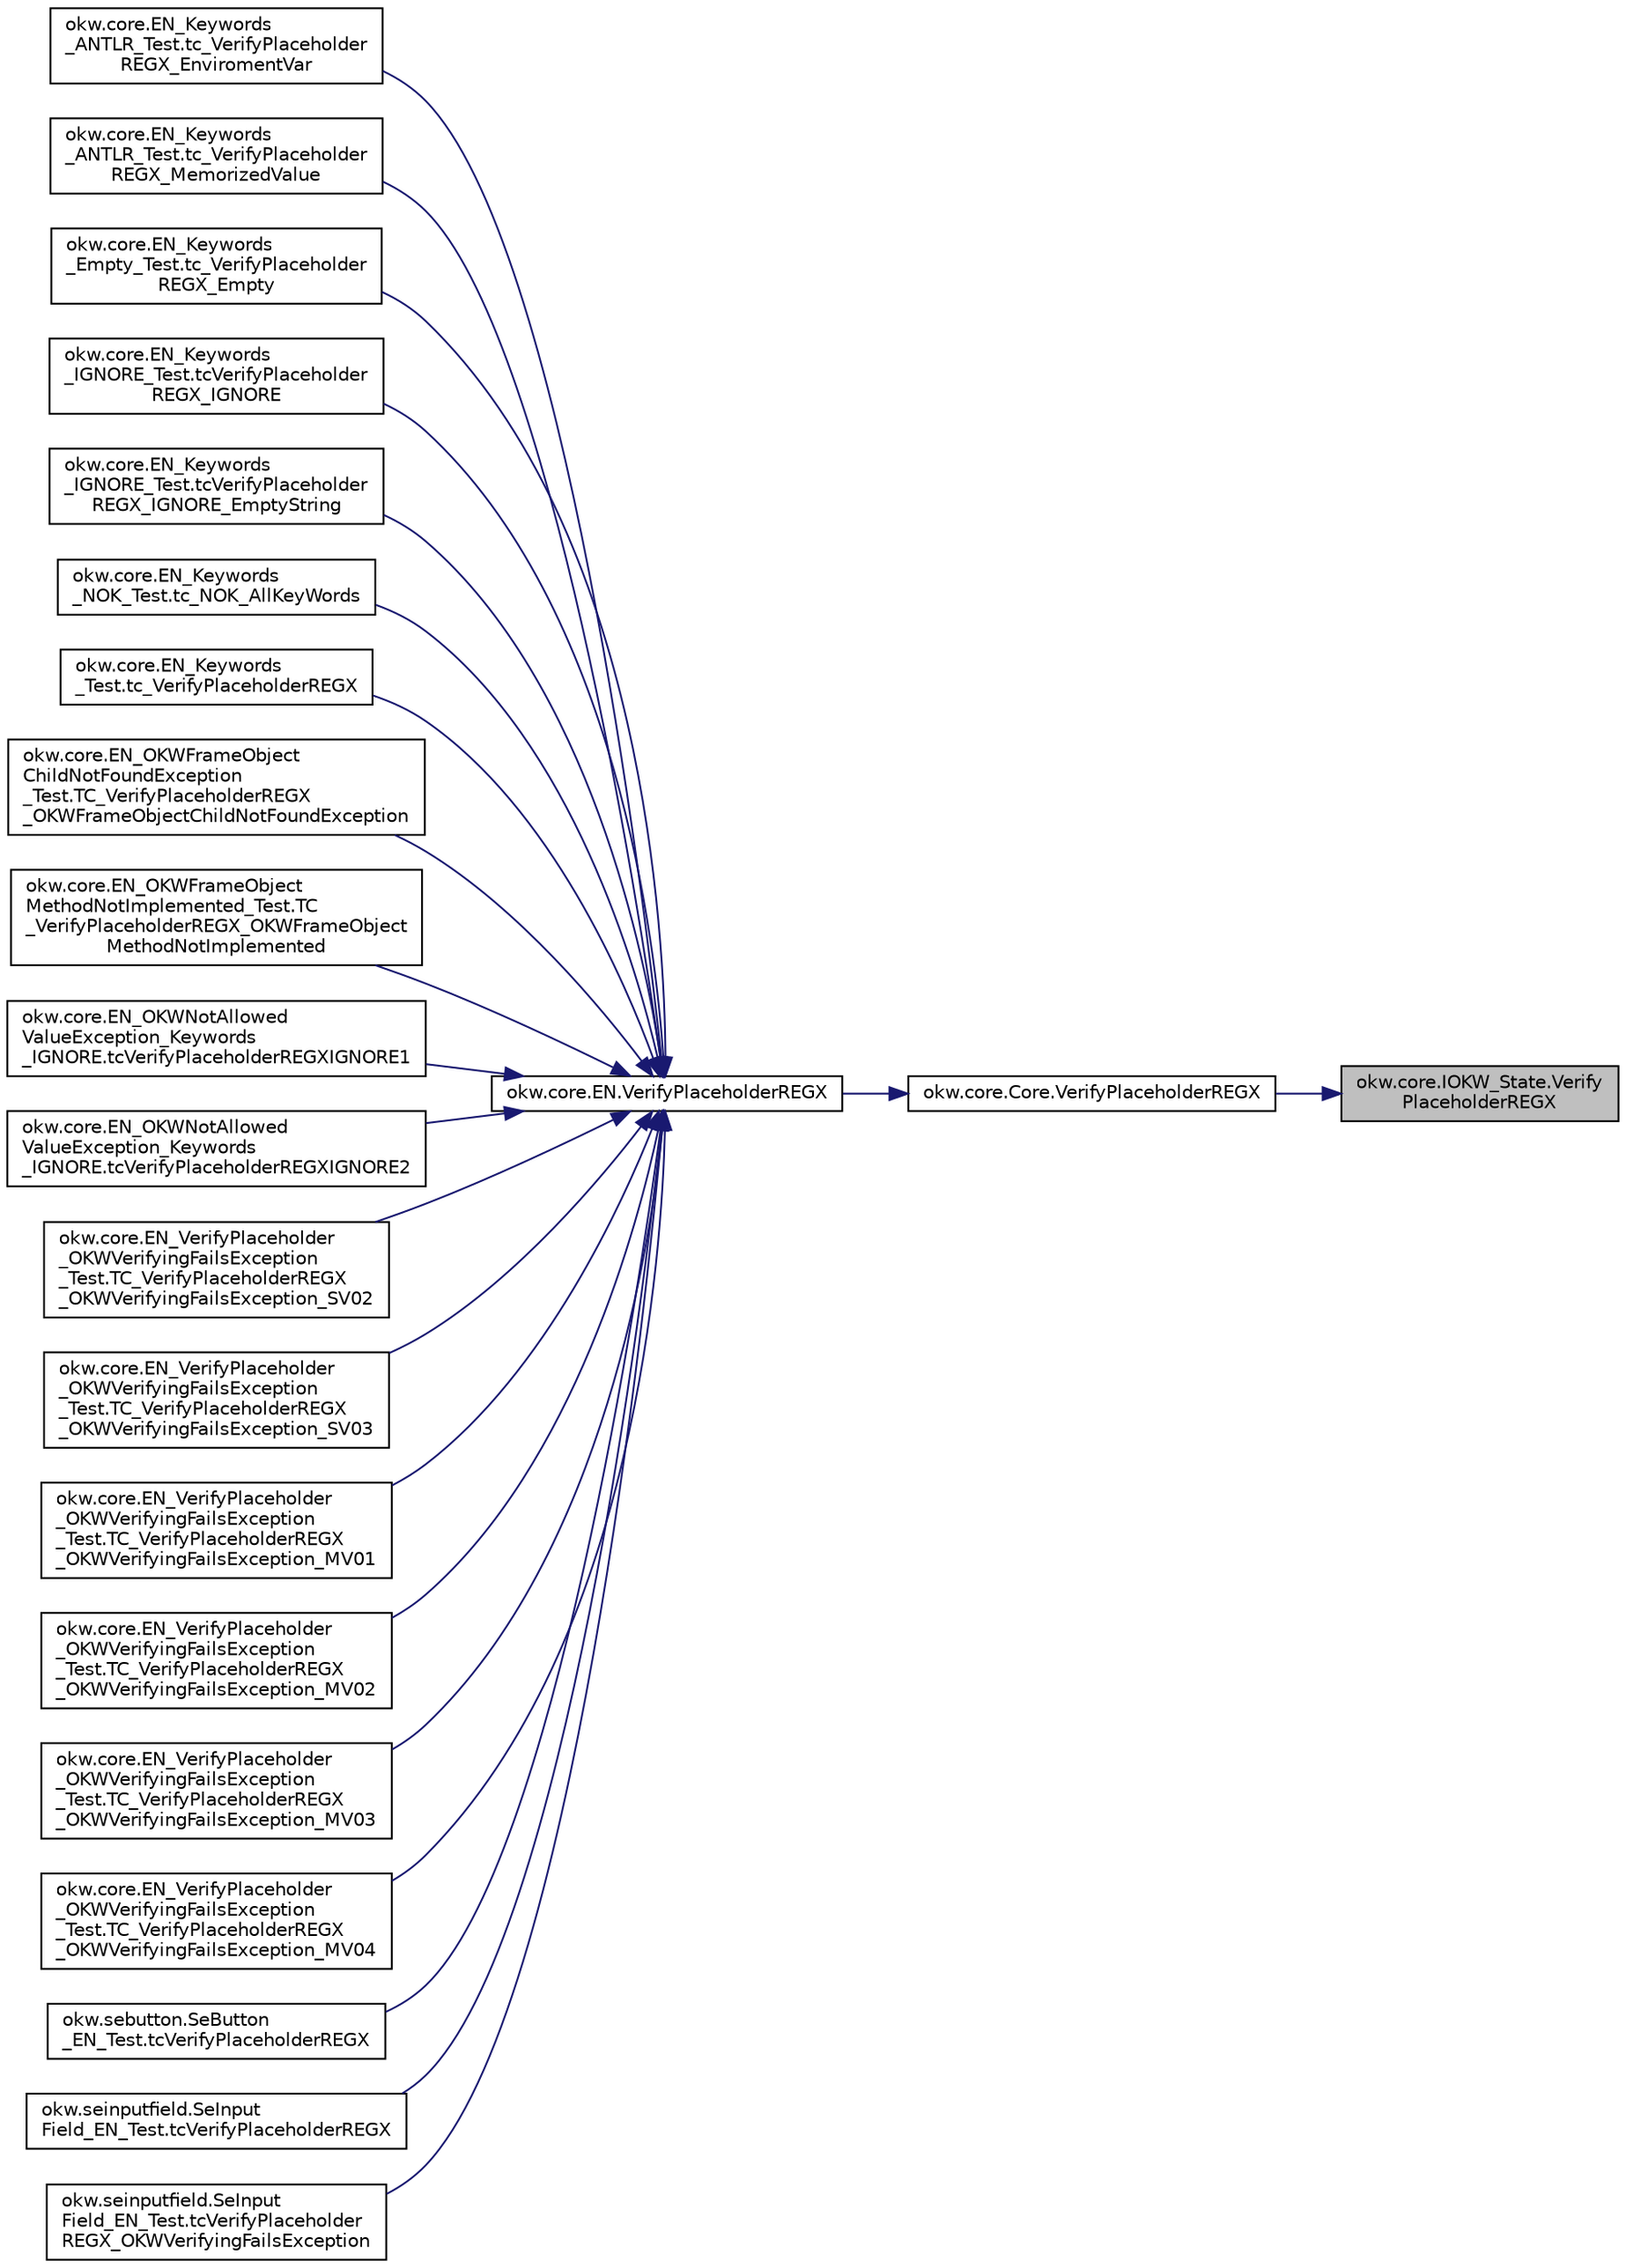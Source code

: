 digraph "okw.core.IOKW_State.VerifyPlaceholderREGX"
{
 // INTERACTIVE_SVG=YES
 // LATEX_PDF_SIZE
  edge [fontname="Helvetica",fontsize="10",labelfontname="Helvetica",labelfontsize="10"];
  node [fontname="Helvetica",fontsize="10",shape=record];
  rankdir="RL";
  Node4334 [label="okw.core.IOKW_State.Verify\lPlaceholderREGX",height=0.2,width=0.4,color="black", fillcolor="grey75", style="filled", fontcolor="black",tooltip="Überprüft den Platzhalter des Objektes."];
  Node4334 -> Node4335 [dir="back",color="midnightblue",fontsize="10",style="solid",fontname="Helvetica"];
  Node4335 [label="okw.core.Core.VerifyPlaceholderREGX",height=0.2,width=0.4,color="black", fillcolor="white", style="filled",URL="$classokw_1_1core_1_1_core.html#af3b789ccec9b017dcee68757496385a4",tooltip="Überprüft den Platzhalter des Objektes."];
  Node4335 -> Node4336 [dir="back",color="midnightblue",fontsize="10",style="solid",fontname="Helvetica"];
  Node4336 [label="okw.core.EN.VerifyPlaceholderREGX",height=0.2,width=0.4,color="black", fillcolor="white", style="filled",URL="$classokw_1_1core_1_1_e_n.html#a342f69853159862ed7e9097143bb1f98",tooltip="Überprüft den Platzhalter des Objektes."];
  Node4336 -> Node4337 [dir="back",color="midnightblue",fontsize="10",style="solid",fontname="Helvetica"];
  Node4337 [label="okw.core.EN_Keywords\l_ANTLR_Test.tc_VerifyPlaceholder\lREGX_EnviromentVar",height=0.2,width=0.4,color="black", fillcolor="white", style="filled",URL="$classokw_1_1core_1_1_e_n___keywords___a_n_t_l_r___test.html#a8204d2d29c04027d70879edcba38b0ff",tooltip=" "];
  Node4336 -> Node4338 [dir="back",color="midnightblue",fontsize="10",style="solid",fontname="Helvetica"];
  Node4338 [label="okw.core.EN_Keywords\l_ANTLR_Test.tc_VerifyPlaceholder\lREGX_MemorizedValue",height=0.2,width=0.4,color="black", fillcolor="white", style="filled",URL="$classokw_1_1core_1_1_e_n___keywords___a_n_t_l_r___test.html#aecda43fced030eae7a15d375e7204b8c",tooltip=" "];
  Node4336 -> Node4339 [dir="back",color="midnightblue",fontsize="10",style="solid",fontname="Helvetica"];
  Node4339 [label="okw.core.EN_Keywords\l_Empty_Test.tc_VerifyPlaceholder\lREGX_Empty",height=0.2,width=0.4,color="black", fillcolor="white", style="filled",URL="$classokw_1_1core_1_1_e_n___keywords___empty___test.html#a6e2a92512bba9c9cf1d0a87be3b0f259",tooltip="Prüft \"${EMPTY}\" für das Schlüsslewort VerifyPlaceholder(strng,string)"];
  Node4336 -> Node4340 [dir="back",color="midnightblue",fontsize="10",style="solid",fontname="Helvetica"];
  Node4340 [label="okw.core.EN_Keywords\l_IGNORE_Test.tcVerifyPlaceholder\lREGX_IGNORE",height=0.2,width=0.4,color="black", fillcolor="white", style="filled",URL="$classokw_1_1core_1_1_e_n___keywords___i_g_n_o_r_e___test.html#a5f6042b75fb98ca51e6b4317afd3bef1",tooltip=" "];
  Node4336 -> Node4341 [dir="back",color="midnightblue",fontsize="10",style="solid",fontname="Helvetica"];
  Node4341 [label="okw.core.EN_Keywords\l_IGNORE_Test.tcVerifyPlaceholder\lREGX_IGNORE_EmptyString",height=0.2,width=0.4,color="black", fillcolor="white", style="filled",URL="$classokw_1_1core_1_1_e_n___keywords___i_g_n_o_r_e___test.html#a01a5261fe69c243290f68881dbdddd9c",tooltip=" "];
  Node4336 -> Node4342 [dir="back",color="midnightblue",fontsize="10",style="solid",fontname="Helvetica"];
  Node4342 [label="okw.core.EN_Keywords\l_NOK_Test.tc_NOK_AllKeyWords",height=0.2,width=0.4,color="black", fillcolor="white", style="filled",URL="$classokw_1_1core_1_1_e_n___keywords___n_o_k___test.html#a81a960a2341dfb0e27da7871291c84dc",tooltip="Prüft methoden aufruf für einen einfachen Click."];
  Node4336 -> Node4343 [dir="back",color="midnightblue",fontsize="10",style="solid",fontname="Helvetica"];
  Node4343 [label="okw.core.EN_Keywords\l_Test.tc_VerifyPlaceholderREGX",height=0.2,width=0.4,color="black", fillcolor="white", style="filled",URL="$classokw_1_1core_1_1_e_n___keywords___test.html#a30159671cb811bb273e62705a0dd54ab",tooltip="\"Normaler\" Testfall für das Schlüsselwort EN.VerifyLabelREGX(String,String)."];
  Node4336 -> Node4344 [dir="back",color="midnightblue",fontsize="10",style="solid",fontname="Helvetica"];
  Node4344 [label="okw.core.EN_OKWFrameObject\lChildNotFoundException\l_Test.TC_VerifyPlaceholderREGX\l_OKWFrameObjectChildNotFoundException",height=0.2,width=0.4,color="black", fillcolor="white", style="filled",URL="$classokw_1_1core_1_1_e_n___o_k_w_frame_object_child_not_found_exception___test.html#a5b9ed43b7ccadffcad3946a3368a045e",tooltip="Prüft ob die Ausnahme OKWFrameObjectChildNotFoundException durch die LFC-VerifyCaption ausgelöst wird..."];
  Node4336 -> Node4345 [dir="back",color="midnightblue",fontsize="10",style="solid",fontname="Helvetica"];
  Node4345 [label="okw.core.EN_OKWFrameObject\lMethodNotImplemented_Test.TC\l_VerifyPlaceholderREGX_OKWFrameObject\lMethodNotImplemented",height=0.2,width=0.4,color="black", fillcolor="white", style="filled",URL="$classokw_1_1core_1_1_e_n___o_k_w_frame_object_method_not_implemented___test.html#ae37340cdcc40d709b7b3740c9c534f82",tooltip="Prüft ob die Ausnahme OKWFrameObjectMethodNotImplemented von VerifyPlaceholderREGX( FN,..."];
  Node4336 -> Node4346 [dir="back",color="midnightblue",fontsize="10",style="solid",fontname="Helvetica"];
  Node4346 [label="okw.core.EN_OKWNotAllowed\lValueException_Keywords\l_IGNORE.tcVerifyPlaceholderREGXIGNORE1",height=0.2,width=0.4,color="black", fillcolor="white", style="filled",URL="$classokw_1_1core_1_1_e_n___o_k_w_not_allowed_value_exception___keywords___i_g_n_o_r_e.html#ad0e6a43b10efd088fa3f225dc21f3e2e",tooltip="Prüft ob \"${IGNORE} \" die Ausnahme okw.exceptions.OKWNotAllowedValueException auslöst."];
  Node4336 -> Node4347 [dir="back",color="midnightblue",fontsize="10",style="solid",fontname="Helvetica"];
  Node4347 [label="okw.core.EN_OKWNotAllowed\lValueException_Keywords\l_IGNORE.tcVerifyPlaceholderREGXIGNORE2",height=0.2,width=0.4,color="black", fillcolor="white", style="filled",URL="$classokw_1_1core_1_1_e_n___o_k_w_not_allowed_value_exception___keywords___i_g_n_o_r_e.html#adc3b5fb4fddd94c57dd1a281b1543446",tooltip="Prüft ob \"\"${IGNORE}${TCN}\" die Ausnahme okw.exceptions.OKWNotAllowedValueException auslöst."];
  Node4336 -> Node4348 [dir="back",color="midnightblue",fontsize="10",style="solid",fontname="Helvetica"];
  Node4348 [label="okw.core.EN_VerifyPlaceholder\l_OKWVerifyingFailsException\l_Test.TC_VerifyPlaceholderREGX\l_OKWVerifyingFailsException_SV02",height=0.2,width=0.4,color="black", fillcolor="white", style="filled",URL="$classokw_1_1core_1_1_e_n___verify_placeholder___o_k_w_verifying_fails_exception___test.html#a4c94822e848c8bc1bc5d7f0b9eea82be",tooltip="Prüft, ob die Ausnahme OKWVerifyingFailsException bei einem Soll/Ist-Vergleich ausgelöst wird."];
  Node4336 -> Node4349 [dir="back",color="midnightblue",fontsize="10",style="solid",fontname="Helvetica"];
  Node4349 [label="okw.core.EN_VerifyPlaceholder\l_OKWVerifyingFailsException\l_Test.TC_VerifyPlaceholderREGX\l_OKWVerifyingFailsException_SV03",height=0.2,width=0.4,color="black", fillcolor="white", style="filled",URL="$classokw_1_1core_1_1_e_n___verify_placeholder___o_k_w_verifying_fails_exception___test.html#a67cd47b9d5fb02f3344125fb298ef8aa",tooltip="Prüft, ob die Ausnahme OKWVerifyingFailsException bei einem Soll/Ist-Vergleich ausgelöst wird."];
  Node4336 -> Node4350 [dir="back",color="midnightblue",fontsize="10",style="solid",fontname="Helvetica"];
  Node4350 [label="okw.core.EN_VerifyPlaceholder\l_OKWVerifyingFailsException\l_Test.TC_VerifyPlaceholderREGX\l_OKWVerifyingFailsException_MV01",height=0.2,width=0.4,color="black", fillcolor="white", style="filled",URL="$classokw_1_1core_1_1_e_n___verify_placeholder___o_k_w_verifying_fails_exception___test.html#af3f0349cf661908500ee27ac508b793e",tooltip="Prüft, ob die Ausnahme OKWVerifyingFailsException bei einem Soll/Ist-Vergleich ausgelöst wird."];
  Node4336 -> Node4351 [dir="back",color="midnightblue",fontsize="10",style="solid",fontname="Helvetica"];
  Node4351 [label="okw.core.EN_VerifyPlaceholder\l_OKWVerifyingFailsException\l_Test.TC_VerifyPlaceholderREGX\l_OKWVerifyingFailsException_MV02",height=0.2,width=0.4,color="black", fillcolor="white", style="filled",URL="$classokw_1_1core_1_1_e_n___verify_placeholder___o_k_w_verifying_fails_exception___test.html#a709044d7f1e8db06111ebf16312d5494",tooltip="Prüft, ob die Ausnahme OKWVerifyingFailsException bei einem Soll/Ist-Vergleich ausgelöst wird."];
  Node4336 -> Node4352 [dir="back",color="midnightblue",fontsize="10",style="solid",fontname="Helvetica"];
  Node4352 [label="okw.core.EN_VerifyPlaceholder\l_OKWVerifyingFailsException\l_Test.TC_VerifyPlaceholderREGX\l_OKWVerifyingFailsException_MV03",height=0.2,width=0.4,color="black", fillcolor="white", style="filled",URL="$classokw_1_1core_1_1_e_n___verify_placeholder___o_k_w_verifying_fails_exception___test.html#a47383409c54694e1924796d3ac12bd3d",tooltip="Prüft, ob die Ausnahme OKWVerifyingFailsException bei einem Soll/Ist-Vergleich ausgelöst wird."];
  Node4336 -> Node4353 [dir="back",color="midnightblue",fontsize="10",style="solid",fontname="Helvetica"];
  Node4353 [label="okw.core.EN_VerifyPlaceholder\l_OKWVerifyingFailsException\l_Test.TC_VerifyPlaceholderREGX\l_OKWVerifyingFailsException_MV04",height=0.2,width=0.4,color="black", fillcolor="white", style="filled",URL="$classokw_1_1core_1_1_e_n___verify_placeholder___o_k_w_verifying_fails_exception___test.html#a13153d065efb3f07f61ffe5cbb29929a",tooltip="Prüft, ob die Ausnahme OKWVerifyingFailsException bei einem Soll/Ist-Vergleich ausgelöst wird."];
  Node4336 -> Node4354 [dir="back",color="midnightblue",fontsize="10",style="solid",fontname="Helvetica"];
  Node4354 [label="okw.sebutton.SeButton\l_EN_Test.tcVerifyPlaceholderREGX",height=0.2,width=0.4,color="black", fillcolor="white", style="filled",URL="$classokw_1_1sebutton_1_1_se_button___e_n___test.html#a366254612727dd349b4102fbdbfe163b",tooltip="Schlüsselwortes VerifyPlaceholderREGX für SeButton sollte OKWFrameObjectMethodNotImplemented auslösen..."];
  Node4336 -> Node4355 [dir="back",color="midnightblue",fontsize="10",style="solid",fontname="Helvetica"];
  Node4355 [label="okw.seinputfield.SeInput\lField_EN_Test.tcVerifyPlaceholderREGX",height=0.2,width=0.4,color="black", fillcolor="white", style="filled",URL="$classokw_1_1seinputfield_1_1_se_input_field___e_n___test.html#aa9289de37cad42db95c852c2b518b0fd",tooltip="Prüft, ob die Methode VerifyPlaceholderREGX für SeInputField implementiert ist."];
  Node4336 -> Node4356 [dir="back",color="midnightblue",fontsize="10",style="solid",fontname="Helvetica"];
  Node4356 [label="okw.seinputfield.SeInput\lField_EN_Test.tcVerifyPlaceholder\lREGX_OKWVerifyingFailsException",height=0.2,width=0.4,color="black", fillcolor="white", style="filled",URL="$classokw_1_1seinputfield_1_1_se_input_field___e_n___test.html#ace34412aac15fa74f088a22799a588f2",tooltip="Prüft, ob die Methode VerifyPlaceholderREGX bei einer Soll/Ist Abweichung die Ausnahme OKWVerifyingFa..."];
}
